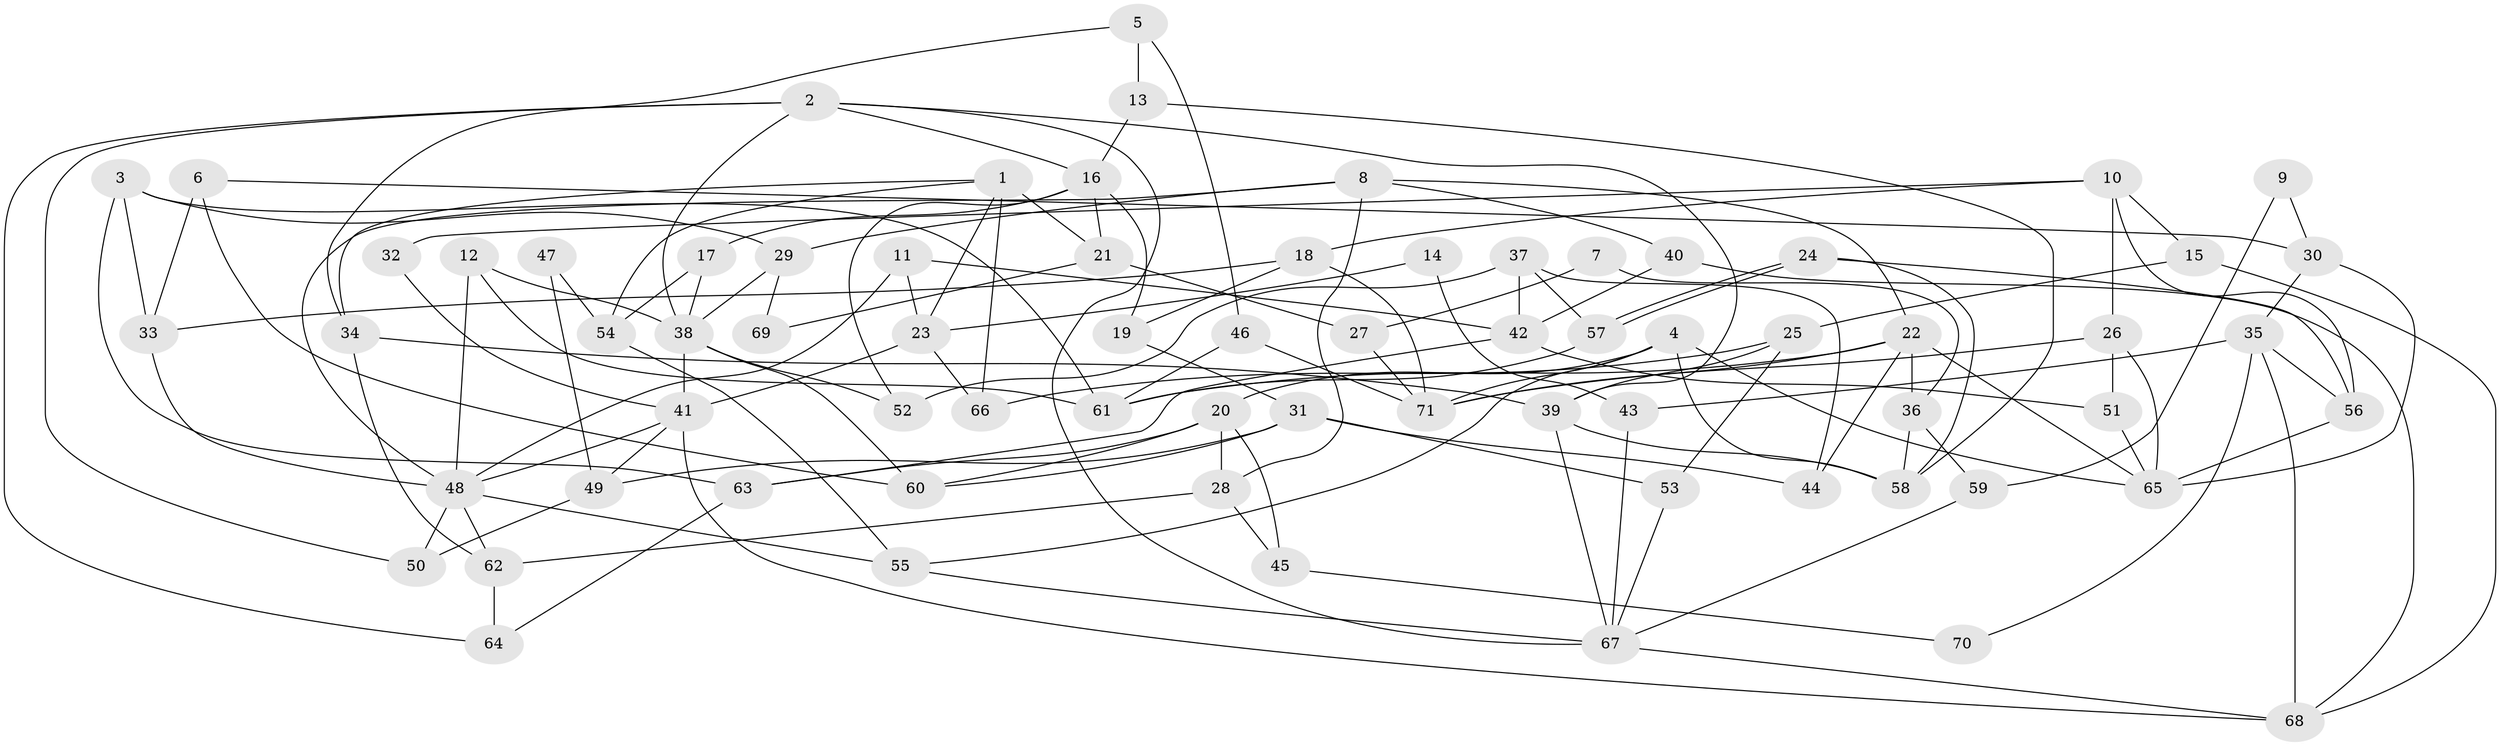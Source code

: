 // Generated by graph-tools (version 1.1) at 2025/02/03/09/25 03:02:15]
// undirected, 71 vertices, 142 edges
graph export_dot {
graph [start="1"]
  node [color=gray90,style=filled];
  1;
  2;
  3;
  4;
  5;
  6;
  7;
  8;
  9;
  10;
  11;
  12;
  13;
  14;
  15;
  16;
  17;
  18;
  19;
  20;
  21;
  22;
  23;
  24;
  25;
  26;
  27;
  28;
  29;
  30;
  31;
  32;
  33;
  34;
  35;
  36;
  37;
  38;
  39;
  40;
  41;
  42;
  43;
  44;
  45;
  46;
  47;
  48;
  49;
  50;
  51;
  52;
  53;
  54;
  55;
  56;
  57;
  58;
  59;
  60;
  61;
  62;
  63;
  64;
  65;
  66;
  67;
  68;
  69;
  70;
  71;
  1 -- 54;
  1 -- 23;
  1 -- 21;
  1 -- 34;
  1 -- 66;
  2 -- 67;
  2 -- 64;
  2 -- 16;
  2 -- 38;
  2 -- 39;
  2 -- 50;
  3 -- 33;
  3 -- 61;
  3 -- 29;
  3 -- 63;
  4 -- 55;
  4 -- 65;
  4 -- 20;
  4 -- 58;
  4 -- 71;
  5 -- 13;
  5 -- 34;
  5 -- 46;
  6 -- 30;
  6 -- 33;
  6 -- 60;
  7 -- 27;
  7 -- 36;
  8 -- 29;
  8 -- 22;
  8 -- 28;
  8 -- 40;
  8 -- 48;
  9 -- 30;
  9 -- 59;
  10 -- 56;
  10 -- 26;
  10 -- 15;
  10 -- 18;
  10 -- 32;
  11 -- 48;
  11 -- 23;
  11 -- 42;
  12 -- 61;
  12 -- 38;
  12 -- 48;
  13 -- 58;
  13 -- 16;
  14 -- 43;
  14 -- 23;
  15 -- 25;
  15 -- 68;
  16 -- 52;
  16 -- 17;
  16 -- 19;
  16 -- 21;
  17 -- 38;
  17 -- 54;
  18 -- 19;
  18 -- 33;
  18 -- 71;
  19 -- 31;
  20 -- 63;
  20 -- 28;
  20 -- 45;
  20 -- 60;
  21 -- 27;
  21 -- 69;
  22 -- 71;
  22 -- 44;
  22 -- 36;
  22 -- 61;
  22 -- 65;
  23 -- 41;
  23 -- 66;
  24 -- 58;
  24 -- 57;
  24 -- 57;
  24 -- 56;
  25 -- 39;
  25 -- 53;
  25 -- 66;
  26 -- 65;
  26 -- 71;
  26 -- 51;
  27 -- 71;
  28 -- 45;
  28 -- 62;
  29 -- 38;
  29 -- 69;
  30 -- 65;
  30 -- 35;
  31 -- 60;
  31 -- 49;
  31 -- 44;
  31 -- 53;
  32 -- 41;
  33 -- 48;
  34 -- 62;
  34 -- 39;
  35 -- 68;
  35 -- 56;
  35 -- 43;
  35 -- 70;
  36 -- 58;
  36 -- 59;
  37 -- 57;
  37 -- 42;
  37 -- 44;
  37 -- 52;
  38 -- 60;
  38 -- 41;
  38 -- 52;
  39 -- 58;
  39 -- 67;
  40 -- 68;
  40 -- 42;
  41 -- 48;
  41 -- 49;
  41 -- 68;
  42 -- 51;
  42 -- 63;
  43 -- 67;
  45 -- 70;
  46 -- 71;
  46 -- 61;
  47 -- 49;
  47 -- 54;
  48 -- 50;
  48 -- 55;
  48 -- 62;
  49 -- 50;
  51 -- 65;
  53 -- 67;
  54 -- 55;
  55 -- 67;
  56 -- 65;
  57 -- 61;
  59 -- 67;
  62 -- 64;
  63 -- 64;
  67 -- 68;
}

